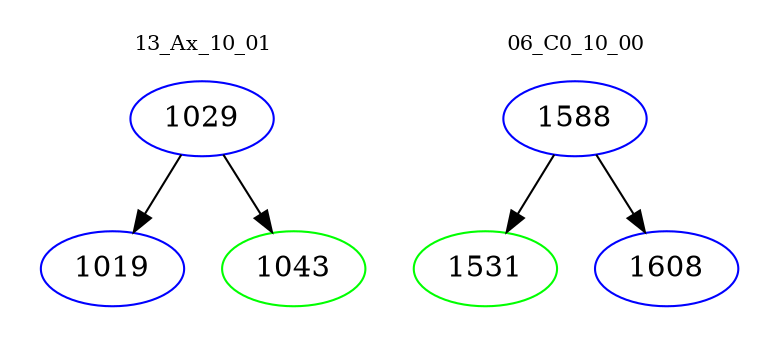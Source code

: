 digraph{
subgraph cluster_0 {
color = white
label = "13_Ax_10_01";
fontsize=10;
T0_1029 [label="1029", color="blue"]
T0_1029 -> T0_1019 [color="black"]
T0_1019 [label="1019", color="blue"]
T0_1029 -> T0_1043 [color="black"]
T0_1043 [label="1043", color="green"]
}
subgraph cluster_1 {
color = white
label = "06_C0_10_00";
fontsize=10;
T1_1588 [label="1588", color="blue"]
T1_1588 -> T1_1531 [color="black"]
T1_1531 [label="1531", color="green"]
T1_1588 -> T1_1608 [color="black"]
T1_1608 [label="1608", color="blue"]
}
}
